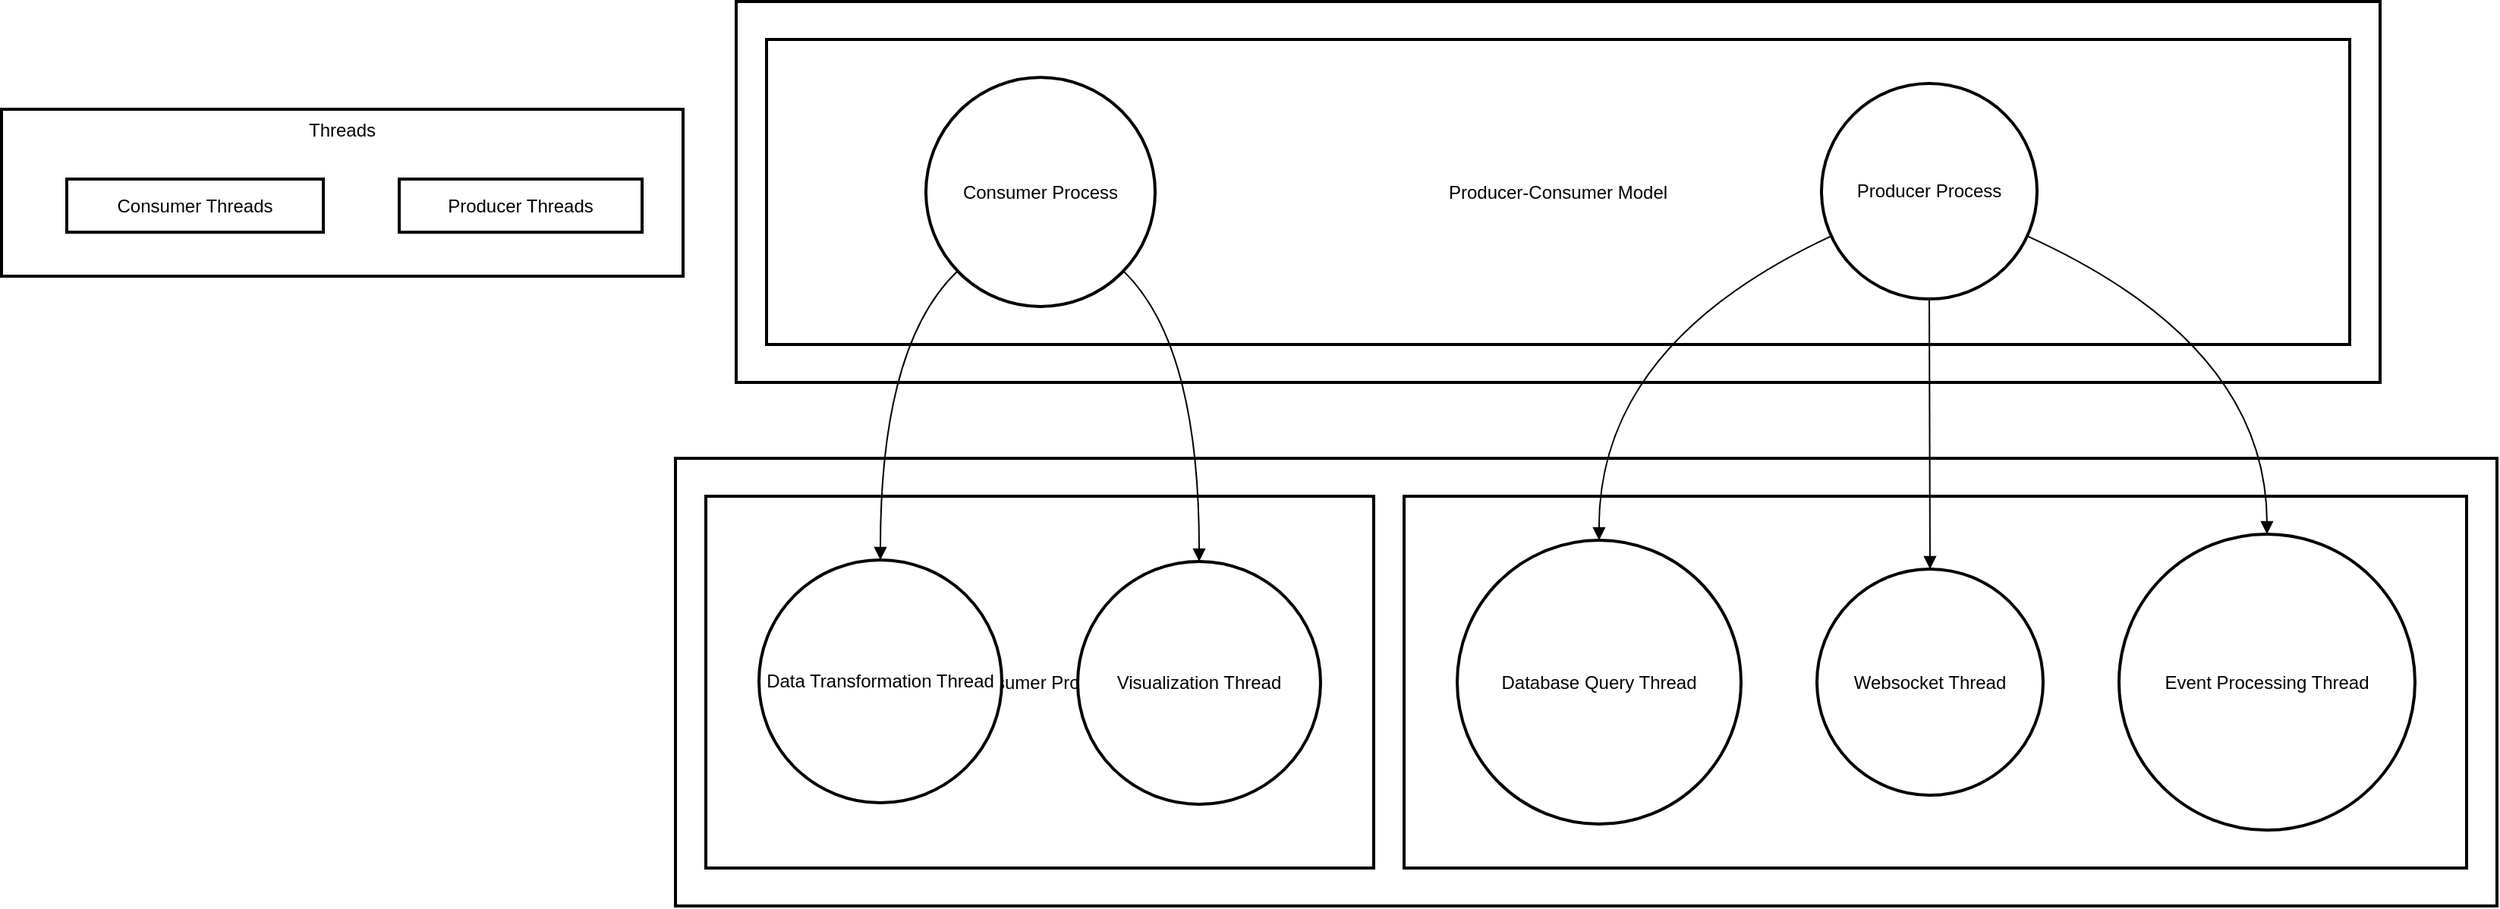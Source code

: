 <mxfile version="24.7.17">
  <diagram name="Page-1" id="rW8nN5qOR4zYZWIj6nrv">
    <mxGraphModel>
      <root>
        <mxCell id="0" />
        <mxCell id="1" parent="0" />
        <mxCell id="2" value="Threads" style="whiteSpace=wrap;strokeWidth=2;verticalAlign=top;" vertex="1" parent="1">
          <mxGeometry x="8" y="79" width="449" height="110" as="geometry" />
        </mxCell>
        <mxCell id="3" value="Consumer Threads" style="whiteSpace=wrap;strokeWidth=2;" vertex="1" parent="2">
          <mxGeometry x="43" y="46" width="169" height="35" as="geometry" />
        </mxCell>
        <mxCell id="4" value="Producer Threads" style="whiteSpace=wrap;strokeWidth=2;" vertex="1" parent="2">
          <mxGeometry x="262" y="46" width="160" height="35" as="geometry" />
        </mxCell>
        <mxCell id="5" value="Processes" style="whiteSpace=wrap;strokeWidth=2;" vertex="1" parent="1">
          <mxGeometry x="452" y="309" width="1200" height="295" as="geometry" />
        </mxCell>
        <mxCell id="6" value="Consumer Process" style="whiteSpace=wrap;strokeWidth=2;" vertex="1" parent="1">
          <mxGeometry x="472" y="334" width="440" height="245" as="geometry" />
        </mxCell>
        <mxCell id="7" value="Producer Process" style="whiteSpace=wrap;strokeWidth=2;" vertex="1" parent="1">
          <mxGeometry x="932" y="334" width="700" height="245" as="geometry" />
        </mxCell>
        <mxCell id="8" value="Architecture" style="whiteSpace=wrap;strokeWidth=2;" vertex="1" parent="1">
          <mxGeometry x="492" y="8" width="1083" height="251" as="geometry" />
        </mxCell>
        <mxCell id="9" value="Producer-Consumer Model" style="whiteSpace=wrap;strokeWidth=2;" vertex="1" parent="1">
          <mxGeometry x="512" y="33" width="1043" height="201" as="geometry" />
        </mxCell>
        <mxCell id="10" value="Producer Process" style="ellipse;aspect=fixed;strokeWidth=2;whiteSpace=wrap;" vertex="1" parent="1">
          <mxGeometry x="1207" y="62" width="142" height="142" as="geometry" />
        </mxCell>
        <mxCell id="11" value="Consumer Process" style="ellipse;aspect=fixed;strokeWidth=2;whiteSpace=wrap;" vertex="1" parent="1">
          <mxGeometry x="617" y="58" width="151" height="151" as="geometry" />
        </mxCell>
        <mxCell id="12" value="Database Query Thread" style="ellipse;aspect=fixed;strokeWidth=2;whiteSpace=wrap;" vertex="1" parent="1">
          <mxGeometry x="967" y="363" width="187" height="187" as="geometry" />
        </mxCell>
        <mxCell id="13" value="Websocket Thread" style="ellipse;aspect=fixed;strokeWidth=2;whiteSpace=wrap;" vertex="1" parent="1">
          <mxGeometry x="1204" y="382" width="149" height="149" as="geometry" />
        </mxCell>
        <mxCell id="14" value="Event Processing Thread" style="ellipse;aspect=fixed;strokeWidth=2;whiteSpace=wrap;" vertex="1" parent="1">
          <mxGeometry x="1403" y="359" width="195" height="195" as="geometry" />
        </mxCell>
        <mxCell id="15" value="Data Transformation Thread" style="ellipse;aspect=fixed;strokeWidth=2;whiteSpace=wrap;" vertex="1" parent="1">
          <mxGeometry x="507" y="376" width="160" height="160" as="geometry" />
        </mxCell>
        <mxCell id="16" value="Visualization Thread" style="ellipse;aspect=fixed;strokeWidth=2;whiteSpace=wrap;" vertex="1" parent="1">
          <mxGeometry x="717" y="377" width="160" height="160" as="geometry" />
        </mxCell>
        <mxCell id="17" value="" style="curved=1;startArrow=none;endArrow=block;exitX=0;exitY=0.73;entryX=0.5;entryY=0;" edge="1" parent="1" source="10" target="12">
          <mxGeometry relative="1" as="geometry">
            <Array as="points">
              <mxPoint x="1060" y="234" />
            </Array>
          </mxGeometry>
        </mxCell>
        <mxCell id="18" value="" style="curved=1;startArrow=none;endArrow=block;exitX=0.5;exitY=1;entryX=0.5;entryY=0;" edge="1" parent="1" source="10" target="13">
          <mxGeometry relative="1" as="geometry">
            <Array as="points" />
          </mxGeometry>
        </mxCell>
        <mxCell id="19" value="" style="curved=1;startArrow=none;endArrow=block;exitX=1;exitY=0.73;entryX=0.5;entryY=0;" edge="1" parent="1" source="10" target="14">
          <mxGeometry relative="1" as="geometry">
            <Array as="points">
              <mxPoint x="1500" y="234" />
            </Array>
          </mxGeometry>
        </mxCell>
        <mxCell id="20" value="" style="curved=1;startArrow=none;endArrow=block;exitX=0;exitY=0.98;entryX=0.5;entryY=0;" edge="1" parent="1" source="11" target="15">
          <mxGeometry relative="1" as="geometry">
            <Array as="points">
              <mxPoint x="587" y="234" />
            </Array>
          </mxGeometry>
        </mxCell>
        <mxCell id="21" value="" style="curved=1;startArrow=none;endArrow=block;exitX=1;exitY=0.98;entryX=0.5;entryY=0;" edge="1" parent="1" source="11" target="16">
          <mxGeometry relative="1" as="geometry">
            <Array as="points">
              <mxPoint x="797" y="234" />
            </Array>
          </mxGeometry>
        </mxCell>
      </root>
    </mxGraphModel>
  </diagram>
</mxfile>
